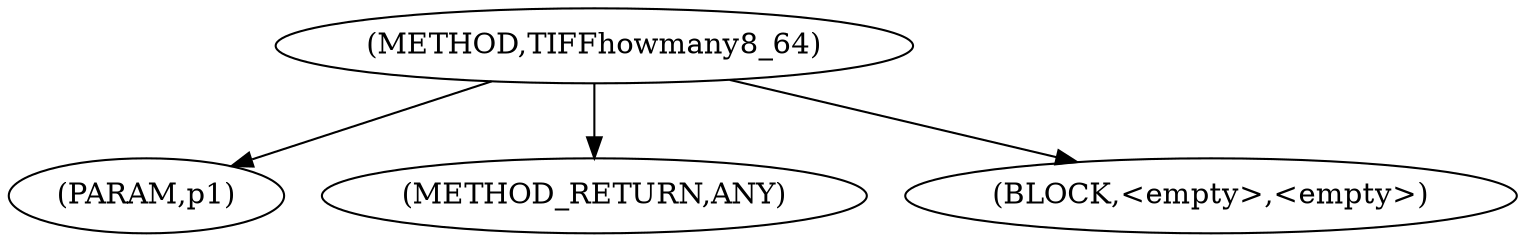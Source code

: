 digraph "TIFFhowmany8_64" {  
"100309" [label = <(METHOD,TIFFhowmany8_64)> ]
"100310" [label = <(PARAM,p1)> ]
"100311" [label = <(METHOD_RETURN,ANY)> ]
"100312" [label = <(BLOCK,&lt;empty&gt;,&lt;empty&gt;)> ]
  "100309" -> "100311" 
  "100309" -> "100310" 
  "100309" -> "100312" 
}
